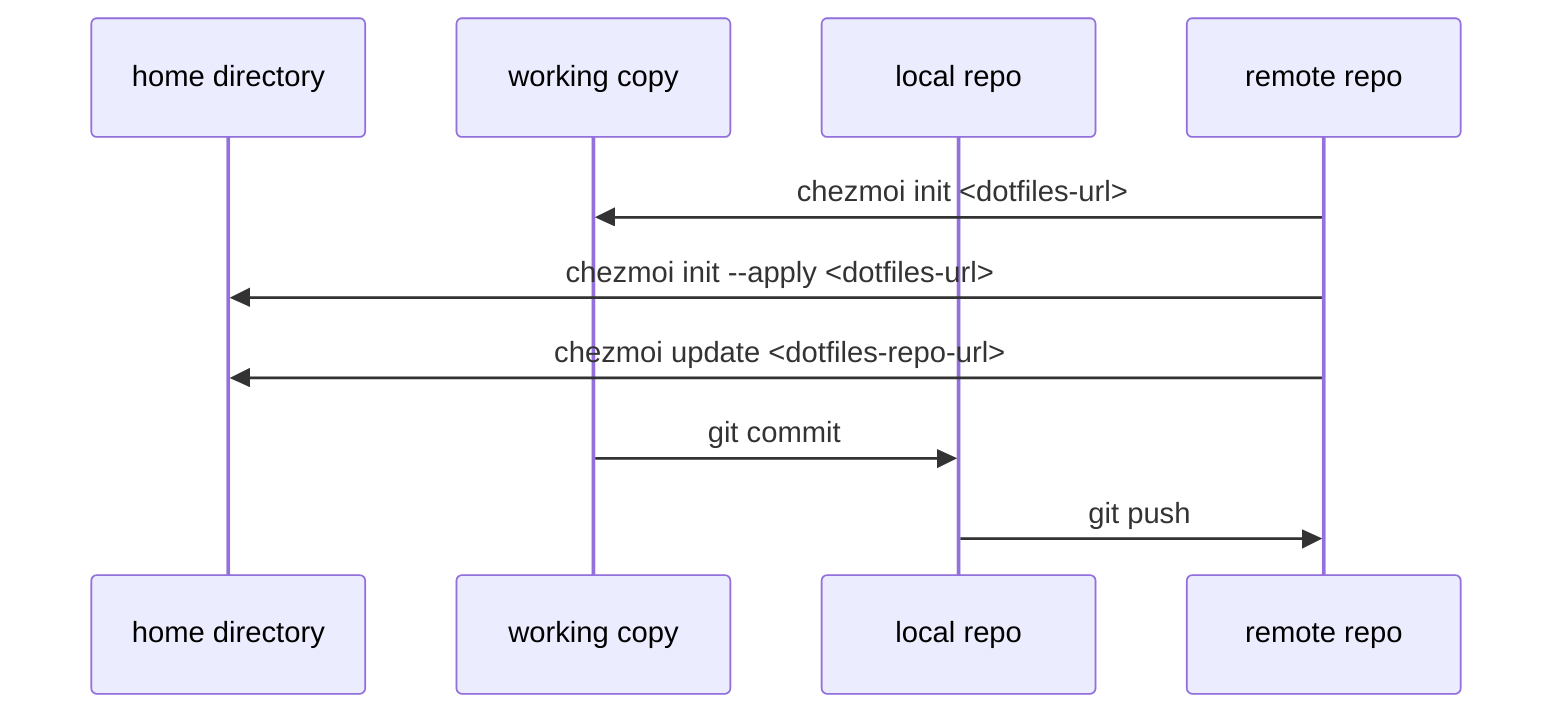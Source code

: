 sequenceDiagram
    participant H as home directory
    participant W as working copy
    participant L as local repo
    participant R as remote repo
    R->>W: chezmoi init <dotfiles-url>
    R->>H: chezmoi init --apply <dotfiles-url>
    R->>H: chezmoi update <dotfiles-repo-url>
    W->>L: git commit
    L->>R: git push
